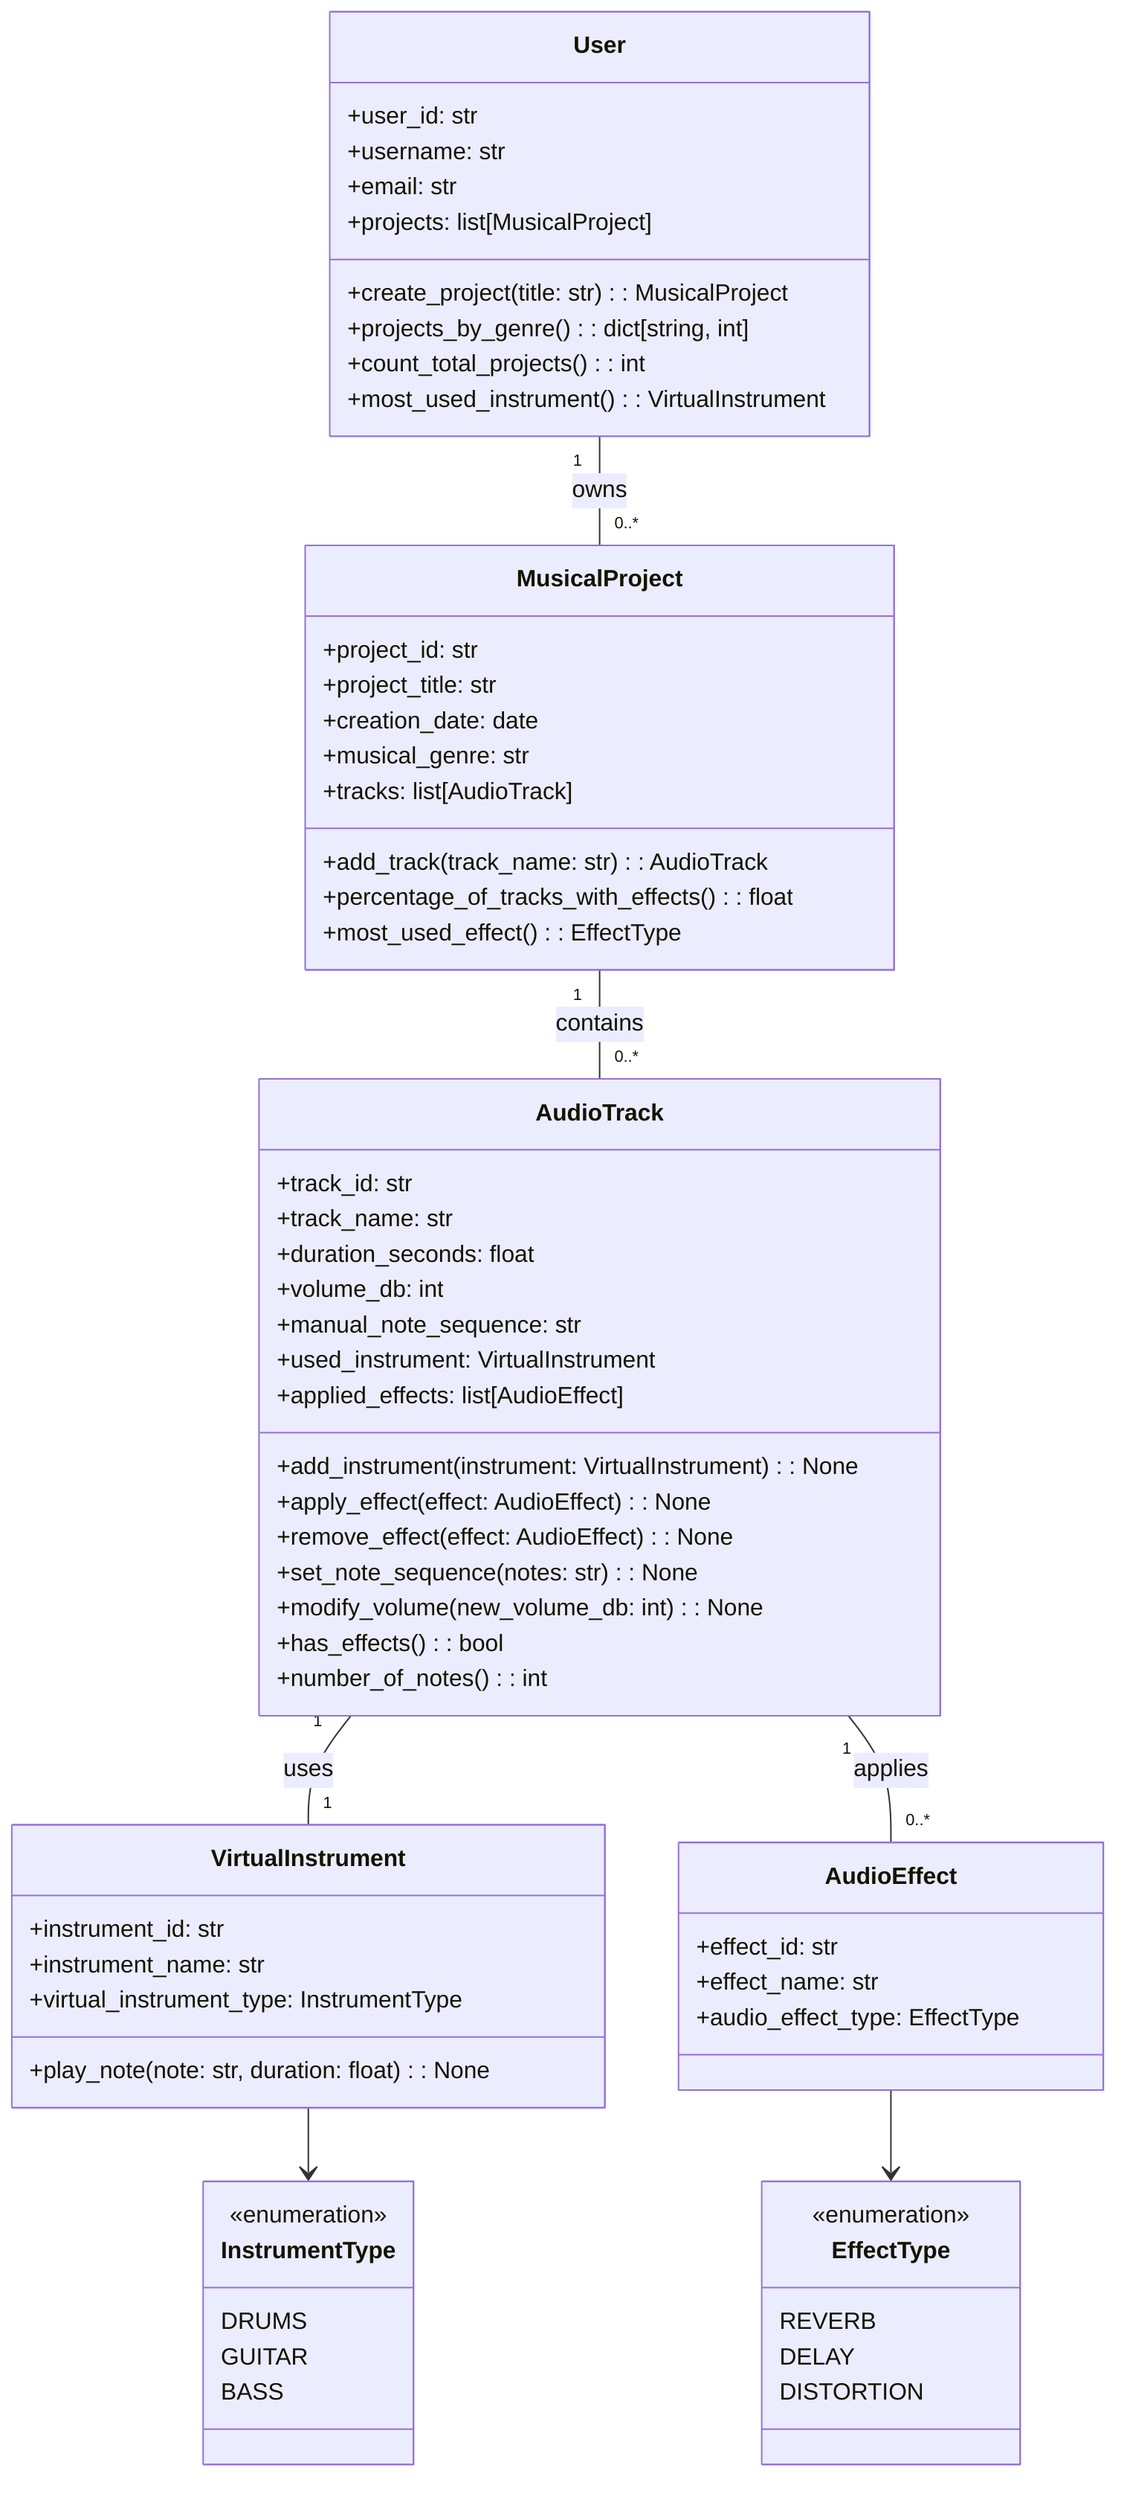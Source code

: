 classDiagram
    class User {
        +user_id: str
        +username: str
        +email: str
        +projects: list[MusicalProject] 
        +create_project(title: str): MusicalProject
        +projects_by_genre(): dict[string, int]
        +count_total_projects(): int
        +most_used_instrument(): VirtualInstrument
    }

    class MusicalProject {
        +project_id: str
        +project_title: str
        +creation_date: date 
        +musical_genre: str
        +tracks: list[AudioTrack]
        +add_track(track_name: str): AudioTrack
        +percentage_of_tracks_with_effects(): float
        +most_used_effect(): EffectType
    }

    class AudioTrack {
        +track_id: str
        +track_name: str
        +duration_seconds: float
        +volume_db: int
        +manual_note_sequence: str
        +used_instrument: VirtualInstrument 
        +applied_effects: list[AudioEffect] 
        +add_instrument(instrument: VirtualInstrument): None
        +apply_effect(effect: AudioEffect): None
        +remove_effect(effect: AudioEffect): None
        +set_note_sequence(notes: str): None
        +modify_volume(new_volume_db: int): None
        +has_effects(): bool
        +number_of_notes(): int
    }

    class VirtualInstrument {
        +instrument_id: str
        +instrument_name: str
        +virtual_instrument_type: InstrumentType
        +play_note(note: str, duration: float): None
    }

    class AudioEffect {
        +effect_id: str
        +effect_name: str
        +audio_effect_type: EffectType
    }

    class InstrumentType {
        <<enumeration>>
        DRUMS
        GUITAR
        BASS
    }

    class EffectType {
        <<enumeration>>
        REVERB
        DELAY
        DISTORTION
    }

    User "1" -- "0..*" MusicalProject : owns
    MusicalProject "1" -- "0..*" AudioTrack : contains
    AudioTrack "1" -- "1" VirtualInstrument : uses
    AudioTrack "1" -- "0..*" AudioEffect : applies
    VirtualInstrument --> InstrumentType
    AudioEffect --> EffectType